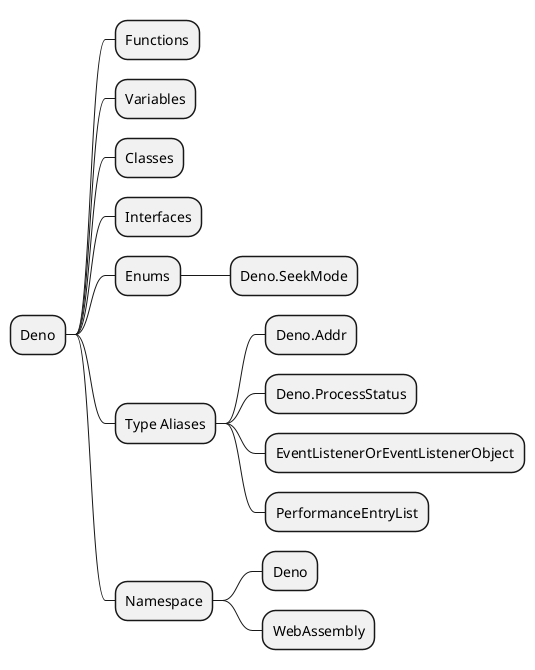 @startmindmap
* Deno
** Functions
** Variables
** Classes
** Interfaces
** Enums
*** Deno.SeekMode
** Type Aliases
*** Deno.Addr
*** Deno.ProcessStatus
*** EventListenerOrEventListenerObject
*** PerformanceEntryList
** Namespace
*** Deno
*** WebAssembly
@endmindmap
